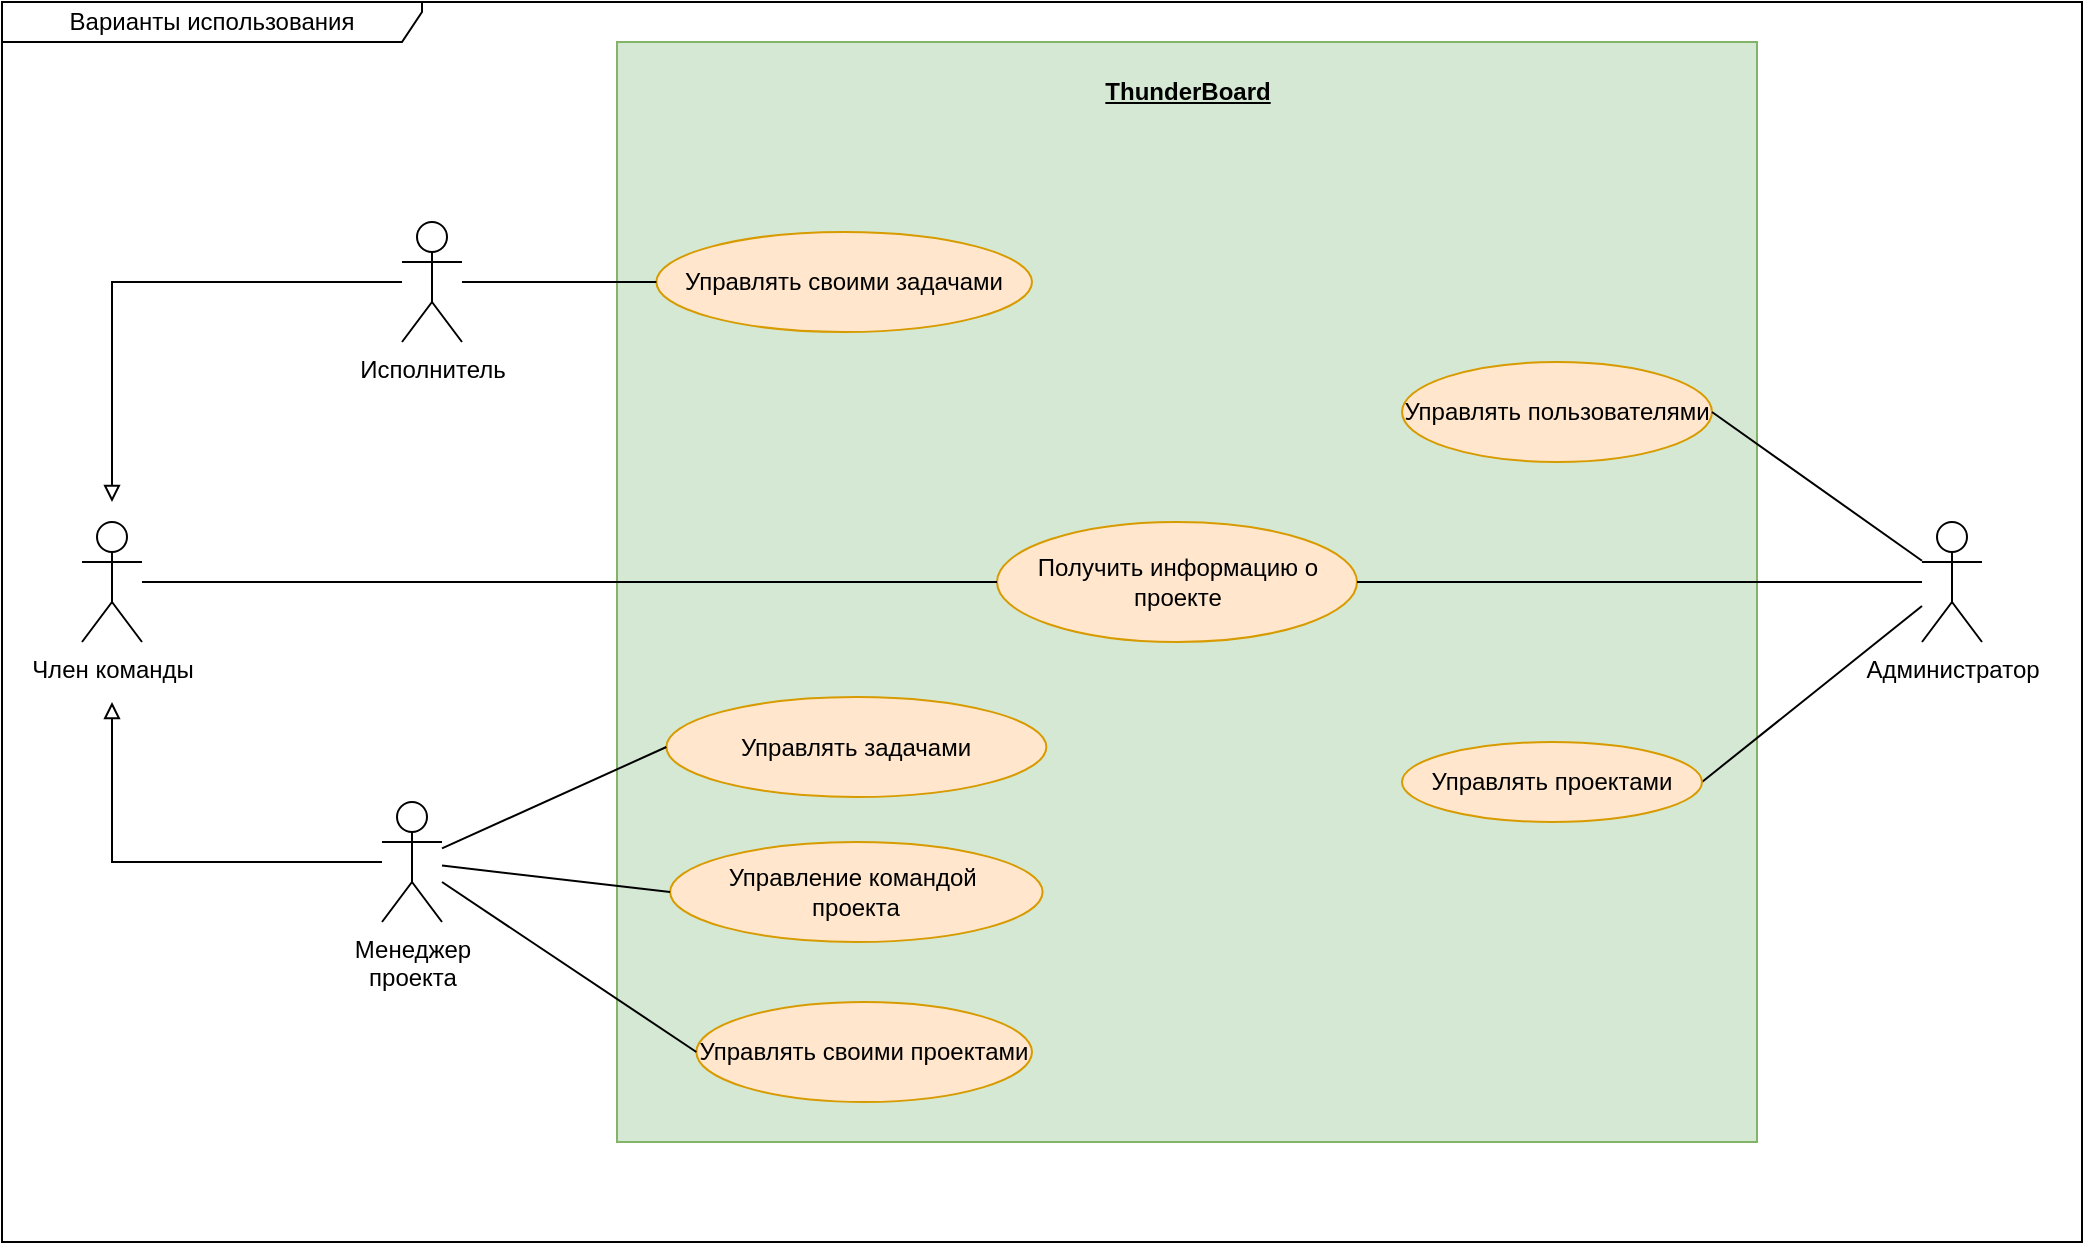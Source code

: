 <mxfile version="22.0.6" type="github">
  <diagram name="Страница — 1" id="0Fe31fzupErIYnQnvtf8">
    <mxGraphModel dx="1434" dy="746" grid="1" gridSize="10" guides="1" tooltips="1" connect="1" arrows="1" fold="1" page="1" pageScale="1" pageWidth="1169" pageHeight="827" math="0" shadow="0">
      <root>
        <mxCell id="0" />
        <mxCell id="1" parent="0" />
        <mxCell id="GLMFBdCi1oCmCL03dTun-25" value="" style="html=1;dropTarget=0;whiteSpace=wrap;fillColor=#d5e8d4;strokeColor=#82b366;" parent="1" vertex="1">
          <mxGeometry x="317.5" y="200" width="570" height="550" as="geometry" />
        </mxCell>
        <mxCell id="GLMFBdCi1oCmCL03dTun-1" value="&lt;div&gt;Член команды&lt;br&gt;&lt;/div&gt;" style="shape=umlActor;verticalLabelPosition=bottom;verticalAlign=top;html=1;outlineConnect=0;" parent="1" vertex="1">
          <mxGeometry x="50" y="440" width="30" height="60" as="geometry" />
        </mxCell>
        <mxCell id="GLMFBdCi1oCmCL03dTun-4" value="Исполнитель" style="shape=umlActor;verticalLabelPosition=bottom;verticalAlign=top;html=1;outlineConnect=0;" parent="1" vertex="1">
          <mxGeometry x="210" y="290" width="30" height="60" as="geometry" />
        </mxCell>
        <mxCell id="GLMFBdCi1oCmCL03dTun-5" value="&lt;div&gt;Менеджер&lt;/div&gt;&lt;div&gt;проекта&lt;/div&gt;" style="shape=umlActor;verticalLabelPosition=bottom;verticalAlign=top;html=1;outlineConnect=0;" parent="1" vertex="1">
          <mxGeometry x="200" y="580" width="30" height="60" as="geometry" />
        </mxCell>
        <mxCell id="GLMFBdCi1oCmCL03dTun-8" value="" style="endArrow=none;html=1;rounded=0;endFill=0;startArrow=block;startFill=0;" parent="1" target="GLMFBdCi1oCmCL03dTun-5" edge="1">
          <mxGeometry width="50" height="50" relative="1" as="geometry">
            <mxPoint x="65" y="530" as="sourcePoint" />
            <mxPoint x="270" y="613" as="targetPoint" />
            <Array as="points">
              <mxPoint x="65" y="610" />
            </Array>
          </mxGeometry>
        </mxCell>
        <mxCell id="GLMFBdCi1oCmCL03dTun-9" value="" style="endArrow=none;html=1;rounded=0;endFill=0;startArrow=block;startFill=0;" parent="1" target="GLMFBdCi1oCmCL03dTun-4" edge="1">
          <mxGeometry width="50" height="50" relative="1" as="geometry">
            <mxPoint x="65" y="430" as="sourcePoint" />
            <mxPoint x="280" y="563" as="targetPoint" />
            <Array as="points">
              <mxPoint x="65" y="320" />
            </Array>
          </mxGeometry>
        </mxCell>
        <mxCell id="GLMFBdCi1oCmCL03dTun-11" value="Управлять задачами" style="ellipse;whiteSpace=wrap;html=1;fillColor=#ffe6cc;strokeColor=#d79b00;" parent="1" vertex="1">
          <mxGeometry x="342.19" y="527.5" width="190" height="50" as="geometry" />
        </mxCell>
        <mxCell id="GLMFBdCi1oCmCL03dTun-13" value="&lt;div&gt;Получить информацию о проекте&lt;/div&gt;" style="ellipse;whiteSpace=wrap;html=1;fillColor=#ffe6cc;strokeColor=#d79b00;" parent="1" vertex="1">
          <mxGeometry x="507.5" y="440" width="180" height="60" as="geometry" />
        </mxCell>
        <mxCell id="GLMFBdCi1oCmCL03dTun-16" value="" style="endArrow=none;html=1;rounded=0;entryX=0;entryY=0.5;entryDx=0;entryDy=0;" parent="1" source="GLMFBdCi1oCmCL03dTun-5" target="GLMFBdCi1oCmCL03dTun-11" edge="1">
          <mxGeometry width="50" height="50" relative="1" as="geometry">
            <mxPoint x="280" y="590" as="sourcePoint" />
            <mxPoint x="520" y="410" as="targetPoint" />
          </mxGeometry>
        </mxCell>
        <mxCell id="GLMFBdCi1oCmCL03dTun-18" value="" style="endArrow=none;html=1;rounded=0;entryX=0;entryY=0.5;entryDx=0;entryDy=0;" parent="1" source="GLMFBdCi1oCmCL03dTun-1" target="GLMFBdCi1oCmCL03dTun-13" edge="1">
          <mxGeometry width="50" height="50" relative="1" as="geometry">
            <mxPoint x="470" y="460" as="sourcePoint" />
            <mxPoint x="520" y="410" as="targetPoint" />
          </mxGeometry>
        </mxCell>
        <mxCell id="GLMFBdCi1oCmCL03dTun-23" value="Варианты использования" style="shape=umlFrame;whiteSpace=wrap;html=1;pointerEvents=0;width=210;height=20;" parent="1" vertex="1">
          <mxGeometry x="10" y="180" width="1040" height="620" as="geometry" />
        </mxCell>
        <mxCell id="GLMFBdCi1oCmCL03dTun-27" value="&lt;div&gt;Управление командой&amp;nbsp;&lt;/div&gt;&lt;div&gt;проекта&lt;/div&gt;" style="ellipse;whiteSpace=wrap;html=1;fillColor=#ffe6cc;strokeColor=#d79b00;" parent="1" vertex="1">
          <mxGeometry x="344.06" y="600" width="186.25" height="50" as="geometry" />
        </mxCell>
        <mxCell id="GLMFBdCi1oCmCL03dTun-28" value="" style="endArrow=none;html=1;rounded=0;entryX=0;entryY=0.5;entryDx=0;entryDy=0;" parent="1" source="GLMFBdCi1oCmCL03dTun-5" target="GLMFBdCi1oCmCL03dTun-27" edge="1">
          <mxGeometry width="50" height="50" relative="1" as="geometry">
            <mxPoint x="470" y="490" as="sourcePoint" />
            <mxPoint x="520" y="440" as="targetPoint" />
          </mxGeometry>
        </mxCell>
        <mxCell id="GLMFBdCi1oCmCL03dTun-29" value="Управлять пользователями" style="ellipse;whiteSpace=wrap;html=1;fillColor=#ffe6cc;strokeColor=#d79b00;" parent="1" vertex="1">
          <mxGeometry x="710" y="360" width="155" height="50" as="geometry" />
        </mxCell>
        <mxCell id="GLMFBdCi1oCmCL03dTun-30" value="" style="endArrow=none;html=1;rounded=0;exitX=1;exitY=0.5;exitDx=0;exitDy=0;" parent="1" source="GLMFBdCi1oCmCL03dTun-29" target="GLMFBdCi1oCmCL03dTun-49" edge="1">
          <mxGeometry width="50" height="50" relative="1" as="geometry">
            <mxPoint x="470" y="490" as="sourcePoint" />
            <mxPoint x="520" y="440" as="targetPoint" />
          </mxGeometry>
        </mxCell>
        <mxCell id="GLMFBdCi1oCmCL03dTun-32" value="" style="endArrow=none;html=1;rounded=0;entryX=1;entryY=0.5;entryDx=0;entryDy=0;" parent="1" source="GLMFBdCi1oCmCL03dTun-49" target="DlbZdIHzd7oVlVPWz-om-2" edge="1">
          <mxGeometry width="50" height="50" relative="1" as="geometry">
            <mxPoint x="470" y="490" as="sourcePoint" />
            <mxPoint x="870" y="705" as="targetPoint" />
          </mxGeometry>
        </mxCell>
        <mxCell id="GLMFBdCi1oCmCL03dTun-48" value="&lt;u&gt;&lt;b&gt;ThunderBoard&lt;br&gt;&lt;/b&gt;&lt;/u&gt;" style="text;html=1;strokeColor=none;fillColor=none;align=center;verticalAlign=middle;whiteSpace=wrap;rounded=0;" parent="1" vertex="1">
          <mxGeometry x="572.5" y="210" width="60" height="30" as="geometry" />
        </mxCell>
        <mxCell id="GLMFBdCi1oCmCL03dTun-49" value="&lt;div&gt;Администратор&lt;/div&gt;" style="shape=umlActor;verticalLabelPosition=bottom;verticalAlign=top;html=1;outlineConnect=0;" parent="1" vertex="1">
          <mxGeometry x="970" y="440" width="30" height="60" as="geometry" />
        </mxCell>
        <mxCell id="GLMFBdCi1oCmCL03dTun-60" value="Управлять своими проектами" style="ellipse;whiteSpace=wrap;html=1;fillColor=#ffe6cc;strokeColor=#d79b00;" parent="1" vertex="1">
          <mxGeometry x="357.19" y="680" width="167.81" height="50" as="geometry" />
        </mxCell>
        <mxCell id="GLMFBdCi1oCmCL03dTun-61" value="" style="endArrow=none;html=1;rounded=0;entryX=0;entryY=0.5;entryDx=0;entryDy=0;" parent="1" source="GLMFBdCi1oCmCL03dTun-5" target="GLMFBdCi1oCmCL03dTun-60" edge="1">
          <mxGeometry width="50" height="50" relative="1" as="geometry">
            <mxPoint x="540" y="570" as="sourcePoint" />
            <mxPoint x="590" y="520" as="targetPoint" />
          </mxGeometry>
        </mxCell>
        <mxCell id="GLMFBdCi1oCmCL03dTun-64" value="" style="endArrow=none;html=1;rounded=0;exitX=1;exitY=0.5;exitDx=0;exitDy=0;" parent="1" source="GLMFBdCi1oCmCL03dTun-13" target="GLMFBdCi1oCmCL03dTun-49" edge="1">
          <mxGeometry width="50" height="50" relative="1" as="geometry">
            <mxPoint x="540" y="620" as="sourcePoint" />
            <mxPoint x="590" y="570" as="targetPoint" />
          </mxGeometry>
        </mxCell>
        <mxCell id="GLMFBdCi1oCmCL03dTun-73" value="Управлять своими задачами" style="ellipse;whiteSpace=wrap;html=1;fillColor=#ffe6cc;strokeColor=#d79b00;" parent="1" vertex="1">
          <mxGeometry x="337.19" y="295" width="187.81" height="50" as="geometry" />
        </mxCell>
        <mxCell id="GLMFBdCi1oCmCL03dTun-74" value="" style="endArrow=none;html=1;rounded=0;entryX=0;entryY=0.5;entryDx=0;entryDy=0;" parent="1" source="GLMFBdCi1oCmCL03dTun-4" target="GLMFBdCi1oCmCL03dTun-73" edge="1">
          <mxGeometry width="50" height="50" relative="1" as="geometry">
            <mxPoint x="540" y="520" as="sourcePoint" />
            <mxPoint x="590" y="470" as="targetPoint" />
          </mxGeometry>
        </mxCell>
        <mxCell id="DlbZdIHzd7oVlVPWz-om-2" value="Управлять проектами" style="ellipse;whiteSpace=wrap;html=1;fillColor=#ffe6cc;strokeColor=#d79b00;" parent="1" vertex="1">
          <mxGeometry x="710" y="550" width="150" height="40" as="geometry" />
        </mxCell>
      </root>
    </mxGraphModel>
  </diagram>
</mxfile>
